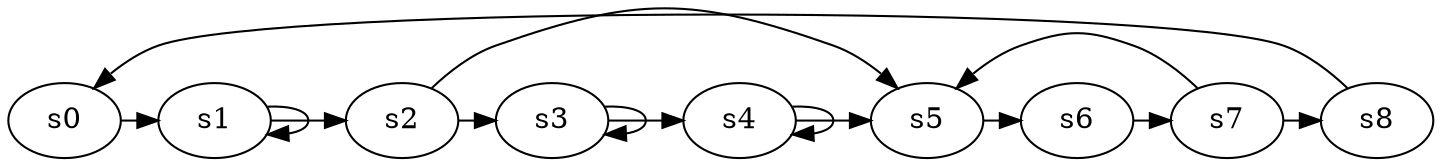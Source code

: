 digraph game_0555_cycle_9 {
    s0 [name="s0", player=0];
    s1 [name="s1", player=1, target=1];
    s2 [name="s2", player=0, target=1];
    s3 [name="s3", player=0, target=1];
    s4 [name="s4", player=0];
    s5 [name="s5", player=1, target=1];
    s6 [name="s6", player=0, target=1];
    s7 [name="s7", player=0, target=1];
    s8 [name="s8", player=0];

    s0 -> s1 [constraint="time % 5 == 3"];
    s1 -> s2 [constraint="time % 3 == 0 && !(time % 3 == 0)"];
    s2 -> s3 [constraint="time == 0 || time == 1 || time == 4 || time == 5 || time == 18 || time == 20"];
    s3 -> s4 [constraint="time % 4 == 1"];
    s4 -> s5 [constraint="time % 5 == 0"];
    s5 -> s6 [constraint="time % 3 == 0"];
    s6 -> s7 [constraint="time % 3 == 2 || time % 3 == 1"];
    s7 -> s8 [constraint="time % 4 == 3 || time % 4 == 2"];
    s8 -> s0 [constraint="time % 7 == 5"];
    s1 -> s1 [constraint="time % 4 == 0"];
    s2 -> s5 [constraint="time == 14"];
    s3 -> s3 [constraint="time % 2 == 0"];
    s4 -> s4 [constraint="time % 3 == 0"];
    s7 -> s5 [constraint="time == 12 || time == 13"];
}
